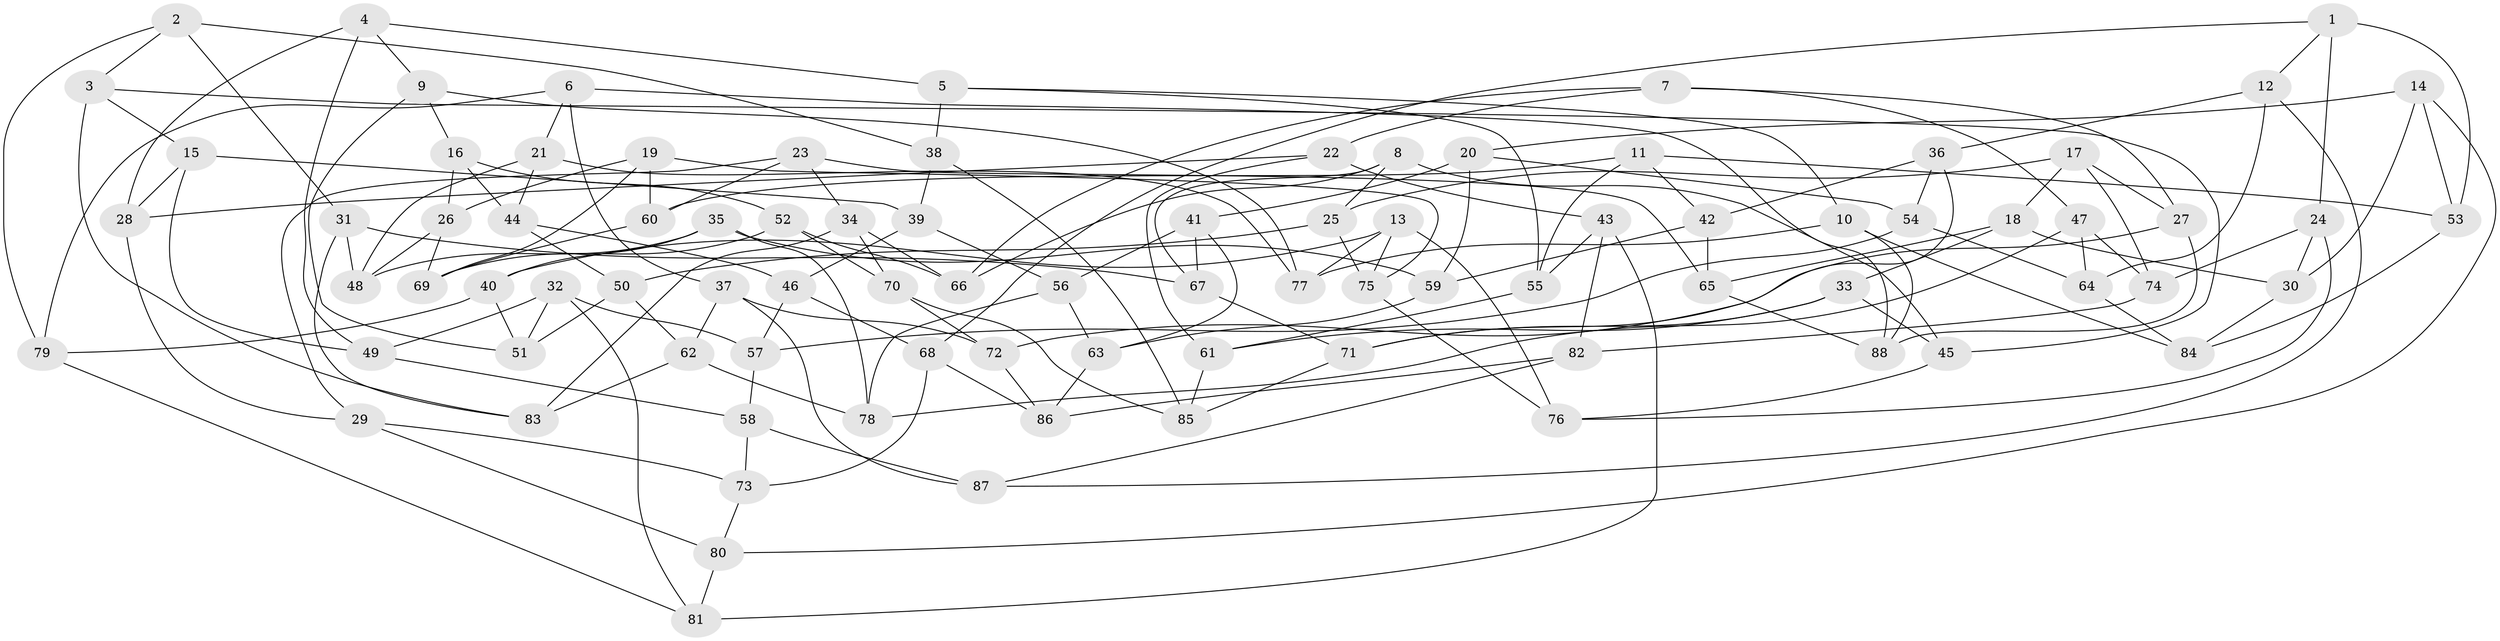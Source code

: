 // coarse degree distribution, {4: 0.8095238095238095, 9: 0.047619047619047616, 8: 0.031746031746031744, 3: 0.07936507936507936, 7: 0.031746031746031744}
// Generated by graph-tools (version 1.1) at 2025/53/03/04/25 22:53:54]
// undirected, 88 vertices, 176 edges
graph export_dot {
  node [color=gray90,style=filled];
  1;
  2;
  3;
  4;
  5;
  6;
  7;
  8;
  9;
  10;
  11;
  12;
  13;
  14;
  15;
  16;
  17;
  18;
  19;
  20;
  21;
  22;
  23;
  24;
  25;
  26;
  27;
  28;
  29;
  30;
  31;
  32;
  33;
  34;
  35;
  36;
  37;
  38;
  39;
  40;
  41;
  42;
  43;
  44;
  45;
  46;
  47;
  48;
  49;
  50;
  51;
  52;
  53;
  54;
  55;
  56;
  57;
  58;
  59;
  60;
  61;
  62;
  63;
  64;
  65;
  66;
  67;
  68;
  69;
  70;
  71;
  72;
  73;
  74;
  75;
  76;
  77;
  78;
  79;
  80;
  81;
  82;
  83;
  84;
  85;
  86;
  87;
  88;
  1 -- 53;
  1 -- 68;
  1 -- 12;
  1 -- 24;
  2 -- 38;
  2 -- 31;
  2 -- 3;
  2 -- 79;
  3 -- 15;
  3 -- 45;
  3 -- 83;
  4 -- 28;
  4 -- 5;
  4 -- 9;
  4 -- 49;
  5 -- 38;
  5 -- 10;
  5 -- 55;
  6 -- 21;
  6 -- 37;
  6 -- 88;
  6 -- 79;
  7 -- 66;
  7 -- 22;
  7 -- 27;
  7 -- 47;
  8 -- 66;
  8 -- 45;
  8 -- 25;
  8 -- 67;
  9 -- 77;
  9 -- 16;
  9 -- 51;
  10 -- 84;
  10 -- 88;
  10 -- 77;
  11 -- 60;
  11 -- 53;
  11 -- 42;
  11 -- 55;
  12 -- 87;
  12 -- 36;
  12 -- 64;
  13 -- 40;
  13 -- 75;
  13 -- 77;
  13 -- 76;
  14 -- 20;
  14 -- 30;
  14 -- 53;
  14 -- 80;
  15 -- 49;
  15 -- 28;
  15 -- 39;
  16 -- 26;
  16 -- 52;
  16 -- 44;
  17 -- 27;
  17 -- 25;
  17 -- 18;
  17 -- 74;
  18 -- 65;
  18 -- 33;
  18 -- 30;
  19 -- 26;
  19 -- 60;
  19 -- 75;
  19 -- 69;
  20 -- 59;
  20 -- 54;
  20 -- 41;
  21 -- 48;
  21 -- 77;
  21 -- 44;
  22 -- 28;
  22 -- 43;
  22 -- 61;
  23 -- 65;
  23 -- 34;
  23 -- 60;
  23 -- 29;
  24 -- 74;
  24 -- 76;
  24 -- 30;
  25 -- 75;
  25 -- 50;
  26 -- 48;
  26 -- 69;
  27 -- 72;
  27 -- 88;
  28 -- 29;
  29 -- 80;
  29 -- 73;
  30 -- 84;
  31 -- 67;
  31 -- 48;
  31 -- 83;
  32 -- 51;
  32 -- 49;
  32 -- 81;
  32 -- 57;
  33 -- 45;
  33 -- 61;
  33 -- 71;
  34 -- 66;
  34 -- 83;
  34 -- 70;
  35 -- 40;
  35 -- 59;
  35 -- 78;
  35 -- 48;
  36 -- 42;
  36 -- 71;
  36 -- 54;
  37 -- 87;
  37 -- 62;
  37 -- 72;
  38 -- 39;
  38 -- 85;
  39 -- 46;
  39 -- 56;
  40 -- 51;
  40 -- 79;
  41 -- 67;
  41 -- 56;
  41 -- 63;
  42 -- 59;
  42 -- 65;
  43 -- 81;
  43 -- 82;
  43 -- 55;
  44 -- 46;
  44 -- 50;
  45 -- 76;
  46 -- 57;
  46 -- 68;
  47 -- 74;
  47 -- 78;
  47 -- 64;
  49 -- 58;
  50 -- 62;
  50 -- 51;
  52 -- 66;
  52 -- 69;
  52 -- 70;
  53 -- 84;
  54 -- 64;
  54 -- 57;
  55 -- 61;
  56 -- 63;
  56 -- 78;
  57 -- 58;
  58 -- 73;
  58 -- 87;
  59 -- 63;
  60 -- 69;
  61 -- 85;
  62 -- 78;
  62 -- 83;
  63 -- 86;
  64 -- 84;
  65 -- 88;
  67 -- 71;
  68 -- 73;
  68 -- 86;
  70 -- 85;
  70 -- 72;
  71 -- 85;
  72 -- 86;
  73 -- 80;
  74 -- 82;
  75 -- 76;
  79 -- 81;
  80 -- 81;
  82 -- 87;
  82 -- 86;
}
